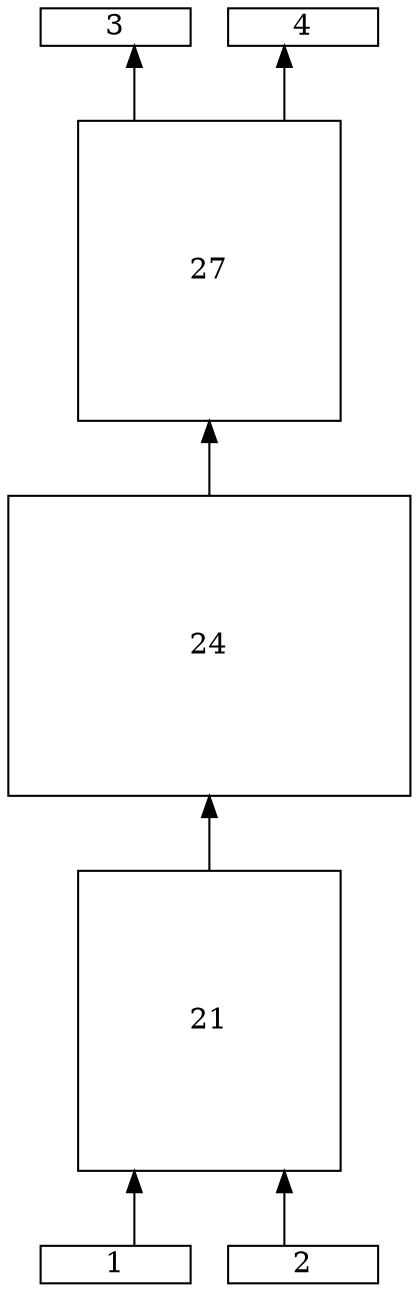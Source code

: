 digraph ap_test{
graph [splines=ortho]
rankdir=BT;
size="500, 500";
1 [shape=box fixedsize=true width=1.0 height=0.25]
2 [shape=box fixedsize=true width=1.0 height=0.25]

3 [shape=box fixedsize=true width=1.0 height=0.25]
4 [shape=box fixedsize=true width=1.0 height=0.25]


21[shape=box fixedsize=true width=1.75 height=2.0]
24[shape=box fixedsize=true width=2.6833333333333336 height=2.0]
27[shape=box fixedsize=true width=1.75 height=2.0]

1 -> 21
2 -> 21
27 -> 3
27 -> 4
21 -> 24
24 -> 27
}